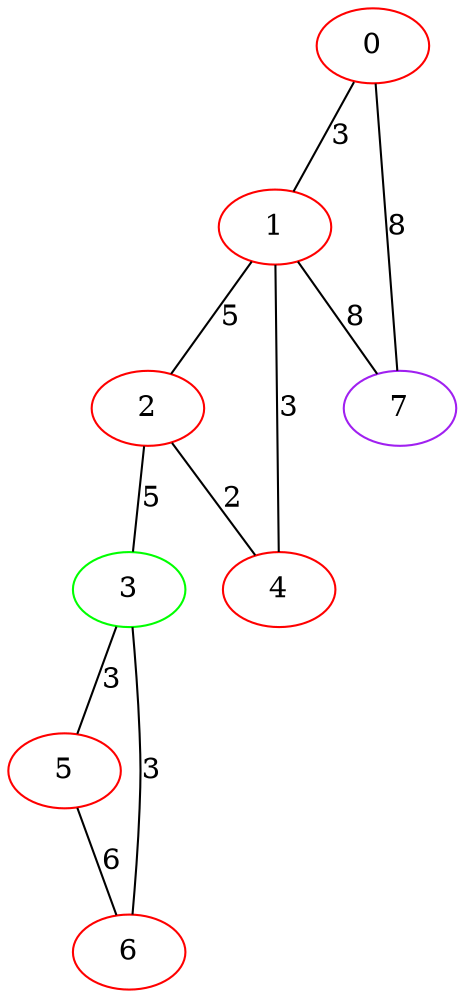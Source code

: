 graph "" {
0 [color=red, weight=1];
1 [color=red, weight=1];
2 [color=red, weight=1];
3 [color=green, weight=2];
4 [color=red, weight=1];
5 [color=red, weight=1];
6 [color=red, weight=1];
7 [color=purple, weight=4];
0 -- 1  [key=0, label=3];
0 -- 7  [key=0, label=8];
1 -- 2  [key=0, label=5];
1 -- 4  [key=0, label=3];
1 -- 7  [key=0, label=8];
2 -- 3  [key=0, label=5];
2 -- 4  [key=0, label=2];
3 -- 5  [key=0, label=3];
3 -- 6  [key=0, label=3];
5 -- 6  [key=0, label=6];
}
